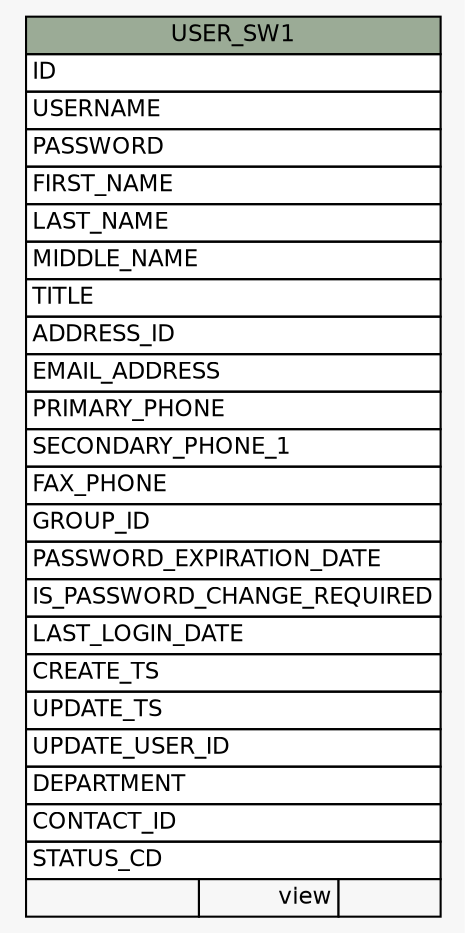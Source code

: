 // dot 2.28.0 on Windows 7 6.1
// SchemaSpy rev 590
digraph "USER_SW1" {
  graph [
    rankdir="RL"
    bgcolor="#f7f7f7"
    nodesep="0.18"
    ranksep="0.46"
    fontname="Helvetica"
    fontsize="11"
  ];
  node [
    fontname="Helvetica"
    fontsize="11"
    shape="plaintext"
  ];
  edge [
    arrowsize="0.8"
  ];
  "USER_SW1" [
    label=<
    <TABLE BORDER="0" CELLBORDER="1" CELLSPACING="0" BGCOLOR="#ffffff">
      <TR><TD COLSPAN="3" BGCOLOR="#9bab96" ALIGN="CENTER">USER_SW1</TD></TR>
      <TR><TD PORT="ID" COLSPAN="3" ALIGN="LEFT">ID</TD></TR>
      <TR><TD PORT="USERNAME" COLSPAN="3" ALIGN="LEFT">USERNAME</TD></TR>
      <TR><TD PORT="PASSWORD" COLSPAN="3" ALIGN="LEFT">PASSWORD</TD></TR>
      <TR><TD PORT="FIRST_NAME" COLSPAN="3" ALIGN="LEFT">FIRST_NAME</TD></TR>
      <TR><TD PORT="LAST_NAME" COLSPAN="3" ALIGN="LEFT">LAST_NAME</TD></TR>
      <TR><TD PORT="MIDDLE_NAME" COLSPAN="3" ALIGN="LEFT">MIDDLE_NAME</TD></TR>
      <TR><TD PORT="TITLE" COLSPAN="3" ALIGN="LEFT">TITLE</TD></TR>
      <TR><TD PORT="ADDRESS_ID" COLSPAN="3" ALIGN="LEFT">ADDRESS_ID</TD></TR>
      <TR><TD PORT="EMAIL_ADDRESS" COLSPAN="3" ALIGN="LEFT">EMAIL_ADDRESS</TD></TR>
      <TR><TD PORT="PRIMARY_PHONE" COLSPAN="3" ALIGN="LEFT">PRIMARY_PHONE</TD></TR>
      <TR><TD PORT="SECONDARY_PHONE_1" COLSPAN="3" ALIGN="LEFT">SECONDARY_PHONE_1</TD></TR>
      <TR><TD PORT="FAX_PHONE" COLSPAN="3" ALIGN="LEFT">FAX_PHONE</TD></TR>
      <TR><TD PORT="GROUP_ID" COLSPAN="3" ALIGN="LEFT">GROUP_ID</TD></TR>
      <TR><TD PORT="PASSWORD_EXPIRATION_DATE" COLSPAN="3" ALIGN="LEFT">PASSWORD_EXPIRATION_DATE</TD></TR>
      <TR><TD PORT="IS_PASSWORD_CHANGE_REQUIRED" COLSPAN="3" ALIGN="LEFT">IS_PASSWORD_CHANGE_REQUIRED</TD></TR>
      <TR><TD PORT="LAST_LOGIN_DATE" COLSPAN="3" ALIGN="LEFT">LAST_LOGIN_DATE</TD></TR>
      <TR><TD PORT="CREATE_TS" COLSPAN="3" ALIGN="LEFT">CREATE_TS</TD></TR>
      <TR><TD PORT="UPDATE_TS" COLSPAN="3" ALIGN="LEFT">UPDATE_TS</TD></TR>
      <TR><TD PORT="UPDATE_USER_ID" COLSPAN="3" ALIGN="LEFT">UPDATE_USER_ID</TD></TR>
      <TR><TD PORT="DEPARTMENT" COLSPAN="3" ALIGN="LEFT">DEPARTMENT</TD></TR>
      <TR><TD PORT="CONTACT_ID" COLSPAN="3" ALIGN="LEFT">CONTACT_ID</TD></TR>
      <TR><TD PORT="STATUS_CD" COLSPAN="3" ALIGN="LEFT">STATUS_CD</TD></TR>
      <TR><TD ALIGN="LEFT" BGCOLOR="#f7f7f7">  </TD><TD ALIGN="RIGHT" BGCOLOR="#f7f7f7">view</TD><TD ALIGN="RIGHT" BGCOLOR="#f7f7f7">  </TD></TR>
    </TABLE>>
    URL="tables/USER_SW1.html"
    tooltip="USER_SW1"
  ];
}
